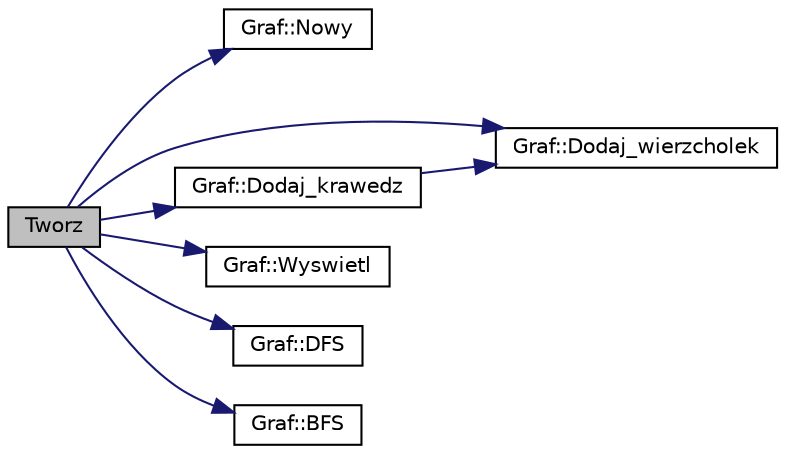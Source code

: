 digraph G
{
  edge [fontname="Helvetica",fontsize="10",labelfontname="Helvetica",labelfontsize="10"];
  node [fontname="Helvetica",fontsize="10",shape=record];
  rankdir="LR";
  Node1 [label="Tworz",height=0.2,width=0.4,color="black", fillcolor="grey75", style="filled" fontcolor="black"];
  Node1 -> Node2 [color="midnightblue",fontsize="10",style="solid",fontname="Helvetica"];
  Node2 [label="Graf::Nowy",height=0.2,width=0.4,color="black", fillcolor="white", style="filled",URL="$class_graf.html#a6c31f2df9b1b1259fd275da177b9af92",tooltip="Funkcja tworząca tablicę wektorów."];
  Node1 -> Node3 [color="midnightblue",fontsize="10",style="solid",fontname="Helvetica"];
  Node3 [label="Graf::Dodaj_wierzcholek",height=0.2,width=0.4,color="black", fillcolor="white", style="filled",URL="$class_graf.html#a09f459d0a4f3e8fd8ab2c92f7d3d479f",tooltip="Funkcja dodająca wierzchołek."];
  Node1 -> Node4 [color="midnightblue",fontsize="10",style="solid",fontname="Helvetica"];
  Node4 [label="Graf::Dodaj_krawedz",height=0.2,width=0.4,color="black", fillcolor="white", style="filled",URL="$class_graf.html#ad0b1221aab46c3408d4b842c6b59d1e2",tooltip="Funkcja dodająca krawędź."];
  Node4 -> Node3 [color="midnightblue",fontsize="10",style="solid",fontname="Helvetica"];
  Node1 -> Node5 [color="midnightblue",fontsize="10",style="solid",fontname="Helvetica"];
  Node5 [label="Graf::Wyswietl",height=0.2,width=0.4,color="black", fillcolor="white", style="filled",URL="$class_graf.html#ae61afeef0ec19256b0911936d089a8d5",tooltip="Funkcja wyświetlająca graf- wypisująca na ekran jego listę sąsiedztwa."];
  Node1 -> Node6 [color="midnightblue",fontsize="10",style="solid",fontname="Helvetica"];
  Node6 [label="Graf::DFS",height=0.2,width=0.4,color="black", fillcolor="white", style="filled",URL="$class_graf.html#aed476d140302ff327ea2ebb1b60e4b0a",tooltip="Funkcja przechodząca graf w sposób &quot;najpierw w głąb&quot; ."];
  Node1 -> Node7 [color="midnightblue",fontsize="10",style="solid",fontname="Helvetica"];
  Node7 [label="Graf::BFS",height=0.2,width=0.4,color="black", fillcolor="white", style="filled",URL="$class_graf.html#a76944f52d3c24b169a5c0ece039d748a",tooltip="Funkcja przechodząca graf w sposób &quot;najpierw w szerz&quot; ."];
}
